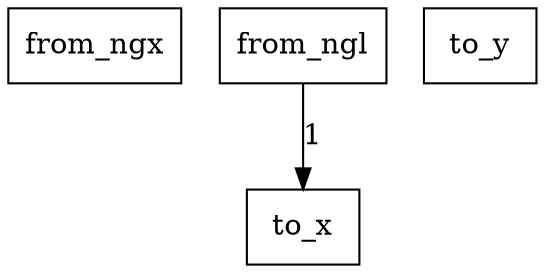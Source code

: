 digraph {
    graph [rankdir=TB
          ,bgcolor=transparent];
    node [shape=box
         ,fillcolor=white
         ,style=filled];
    0 [label=<from_ngx>];
    1 [label=<from_ngl>];
    2 [label=<to_x>];
    3 [label=<to_y>];
    1 -> 2 [label=1];
}